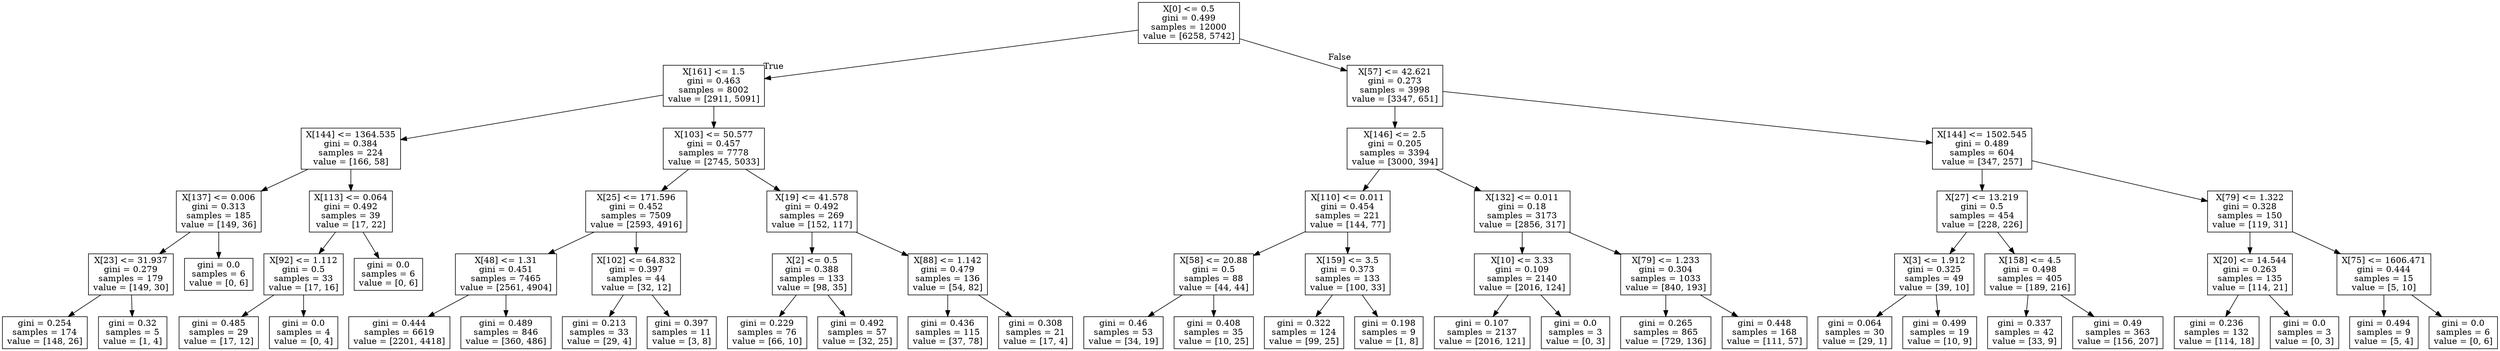 digraph Tree {
node [shape=box] ;
0 [label="X[0] <= 0.5\ngini = 0.499\nsamples = 12000\nvalue = [6258, 5742]"] ;
1 [label="X[161] <= 1.5\ngini = 0.463\nsamples = 8002\nvalue = [2911, 5091]"] ;
0 -> 1 [labeldistance=2.5, labelangle=45, headlabel="True"] ;
2 [label="X[144] <= 1364.535\ngini = 0.384\nsamples = 224\nvalue = [166, 58]"] ;
1 -> 2 ;
3 [label="X[137] <= 0.006\ngini = 0.313\nsamples = 185\nvalue = [149, 36]"] ;
2 -> 3 ;
4 [label="X[23] <= 31.937\ngini = 0.279\nsamples = 179\nvalue = [149, 30]"] ;
3 -> 4 ;
5 [label="gini = 0.254\nsamples = 174\nvalue = [148, 26]"] ;
4 -> 5 ;
6 [label="gini = 0.32\nsamples = 5\nvalue = [1, 4]"] ;
4 -> 6 ;
7 [label="gini = 0.0\nsamples = 6\nvalue = [0, 6]"] ;
3 -> 7 ;
8 [label="X[113] <= 0.064\ngini = 0.492\nsamples = 39\nvalue = [17, 22]"] ;
2 -> 8 ;
9 [label="X[92] <= 1.112\ngini = 0.5\nsamples = 33\nvalue = [17, 16]"] ;
8 -> 9 ;
10 [label="gini = 0.485\nsamples = 29\nvalue = [17, 12]"] ;
9 -> 10 ;
11 [label="gini = 0.0\nsamples = 4\nvalue = [0, 4]"] ;
9 -> 11 ;
12 [label="gini = 0.0\nsamples = 6\nvalue = [0, 6]"] ;
8 -> 12 ;
13 [label="X[103] <= 50.577\ngini = 0.457\nsamples = 7778\nvalue = [2745, 5033]"] ;
1 -> 13 ;
14 [label="X[25] <= 171.596\ngini = 0.452\nsamples = 7509\nvalue = [2593, 4916]"] ;
13 -> 14 ;
15 [label="X[48] <= 1.31\ngini = 0.451\nsamples = 7465\nvalue = [2561, 4904]"] ;
14 -> 15 ;
16 [label="gini = 0.444\nsamples = 6619\nvalue = [2201, 4418]"] ;
15 -> 16 ;
17 [label="gini = 0.489\nsamples = 846\nvalue = [360, 486]"] ;
15 -> 17 ;
18 [label="X[102] <= 64.832\ngini = 0.397\nsamples = 44\nvalue = [32, 12]"] ;
14 -> 18 ;
19 [label="gini = 0.213\nsamples = 33\nvalue = [29, 4]"] ;
18 -> 19 ;
20 [label="gini = 0.397\nsamples = 11\nvalue = [3, 8]"] ;
18 -> 20 ;
21 [label="X[19] <= 41.578\ngini = 0.492\nsamples = 269\nvalue = [152, 117]"] ;
13 -> 21 ;
22 [label="X[2] <= 0.5\ngini = 0.388\nsamples = 133\nvalue = [98, 35]"] ;
21 -> 22 ;
23 [label="gini = 0.229\nsamples = 76\nvalue = [66, 10]"] ;
22 -> 23 ;
24 [label="gini = 0.492\nsamples = 57\nvalue = [32, 25]"] ;
22 -> 24 ;
25 [label="X[88] <= 1.142\ngini = 0.479\nsamples = 136\nvalue = [54, 82]"] ;
21 -> 25 ;
26 [label="gini = 0.436\nsamples = 115\nvalue = [37, 78]"] ;
25 -> 26 ;
27 [label="gini = 0.308\nsamples = 21\nvalue = [17, 4]"] ;
25 -> 27 ;
28 [label="X[57] <= 42.621\ngini = 0.273\nsamples = 3998\nvalue = [3347, 651]"] ;
0 -> 28 [labeldistance=2.5, labelangle=-45, headlabel="False"] ;
29 [label="X[146] <= 2.5\ngini = 0.205\nsamples = 3394\nvalue = [3000, 394]"] ;
28 -> 29 ;
30 [label="X[110] <= 0.011\ngini = 0.454\nsamples = 221\nvalue = [144, 77]"] ;
29 -> 30 ;
31 [label="X[58] <= 20.88\ngini = 0.5\nsamples = 88\nvalue = [44, 44]"] ;
30 -> 31 ;
32 [label="gini = 0.46\nsamples = 53\nvalue = [34, 19]"] ;
31 -> 32 ;
33 [label="gini = 0.408\nsamples = 35\nvalue = [10, 25]"] ;
31 -> 33 ;
34 [label="X[159] <= 3.5\ngini = 0.373\nsamples = 133\nvalue = [100, 33]"] ;
30 -> 34 ;
35 [label="gini = 0.322\nsamples = 124\nvalue = [99, 25]"] ;
34 -> 35 ;
36 [label="gini = 0.198\nsamples = 9\nvalue = [1, 8]"] ;
34 -> 36 ;
37 [label="X[132] <= 0.011\ngini = 0.18\nsamples = 3173\nvalue = [2856, 317]"] ;
29 -> 37 ;
38 [label="X[10] <= 3.33\ngini = 0.109\nsamples = 2140\nvalue = [2016, 124]"] ;
37 -> 38 ;
39 [label="gini = 0.107\nsamples = 2137\nvalue = [2016, 121]"] ;
38 -> 39 ;
40 [label="gini = 0.0\nsamples = 3\nvalue = [0, 3]"] ;
38 -> 40 ;
41 [label="X[79] <= 1.233\ngini = 0.304\nsamples = 1033\nvalue = [840, 193]"] ;
37 -> 41 ;
42 [label="gini = 0.265\nsamples = 865\nvalue = [729, 136]"] ;
41 -> 42 ;
43 [label="gini = 0.448\nsamples = 168\nvalue = [111, 57]"] ;
41 -> 43 ;
44 [label="X[144] <= 1502.545\ngini = 0.489\nsamples = 604\nvalue = [347, 257]"] ;
28 -> 44 ;
45 [label="X[27] <= 13.219\ngini = 0.5\nsamples = 454\nvalue = [228, 226]"] ;
44 -> 45 ;
46 [label="X[3] <= 1.912\ngini = 0.325\nsamples = 49\nvalue = [39, 10]"] ;
45 -> 46 ;
47 [label="gini = 0.064\nsamples = 30\nvalue = [29, 1]"] ;
46 -> 47 ;
48 [label="gini = 0.499\nsamples = 19\nvalue = [10, 9]"] ;
46 -> 48 ;
49 [label="X[158] <= 4.5\ngini = 0.498\nsamples = 405\nvalue = [189, 216]"] ;
45 -> 49 ;
50 [label="gini = 0.337\nsamples = 42\nvalue = [33, 9]"] ;
49 -> 50 ;
51 [label="gini = 0.49\nsamples = 363\nvalue = [156, 207]"] ;
49 -> 51 ;
52 [label="X[79] <= 1.322\ngini = 0.328\nsamples = 150\nvalue = [119, 31]"] ;
44 -> 52 ;
53 [label="X[20] <= 14.544\ngini = 0.263\nsamples = 135\nvalue = [114, 21]"] ;
52 -> 53 ;
54 [label="gini = 0.236\nsamples = 132\nvalue = [114, 18]"] ;
53 -> 54 ;
55 [label="gini = 0.0\nsamples = 3\nvalue = [0, 3]"] ;
53 -> 55 ;
56 [label="X[75] <= 1606.471\ngini = 0.444\nsamples = 15\nvalue = [5, 10]"] ;
52 -> 56 ;
57 [label="gini = 0.494\nsamples = 9\nvalue = [5, 4]"] ;
56 -> 57 ;
58 [label="gini = 0.0\nsamples = 6\nvalue = [0, 6]"] ;
56 -> 58 ;
}